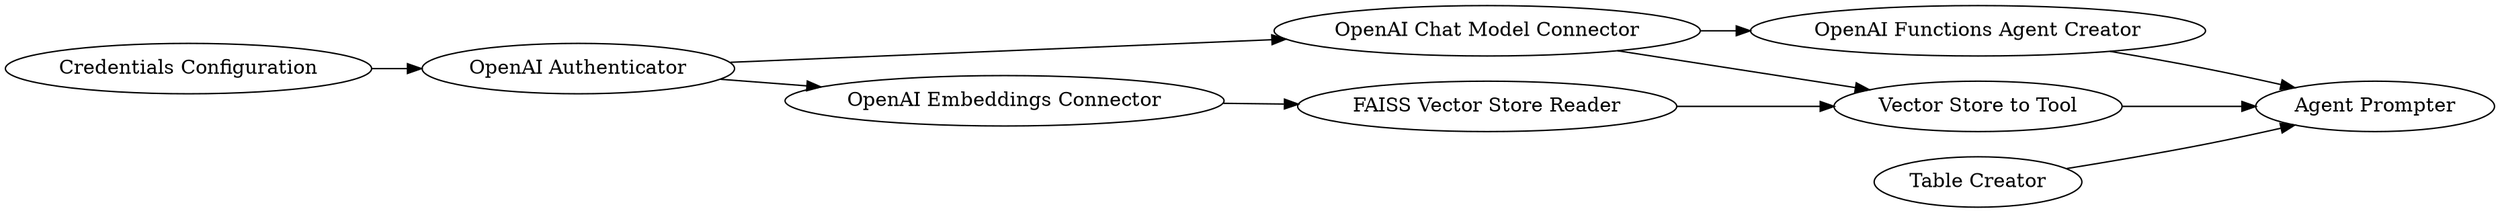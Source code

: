 digraph {
	183 -> 184
	181 -> 185
	185 -> 184
	179 -> 184
	186 -> 185
	180 -> 182
	82 -> 180
	182 -> 186
	181 -> 183
	180 -> 181
	180 [label="OpenAI Authenticator"]
	179 [label="Table Creator"]
	185 [label="Vector Store to Tool"]
	82 [label="Credentials Configuration"]
	186 [label="FAISS Vector Store Reader"]
	182 [label="OpenAI Embeddings Connector"]
	181 [label="OpenAI Chat Model Connector"]
	183 [label="OpenAI Functions Agent Creator"]
	184 [label="Agent Prompter"]
	rankdir=LR
}
